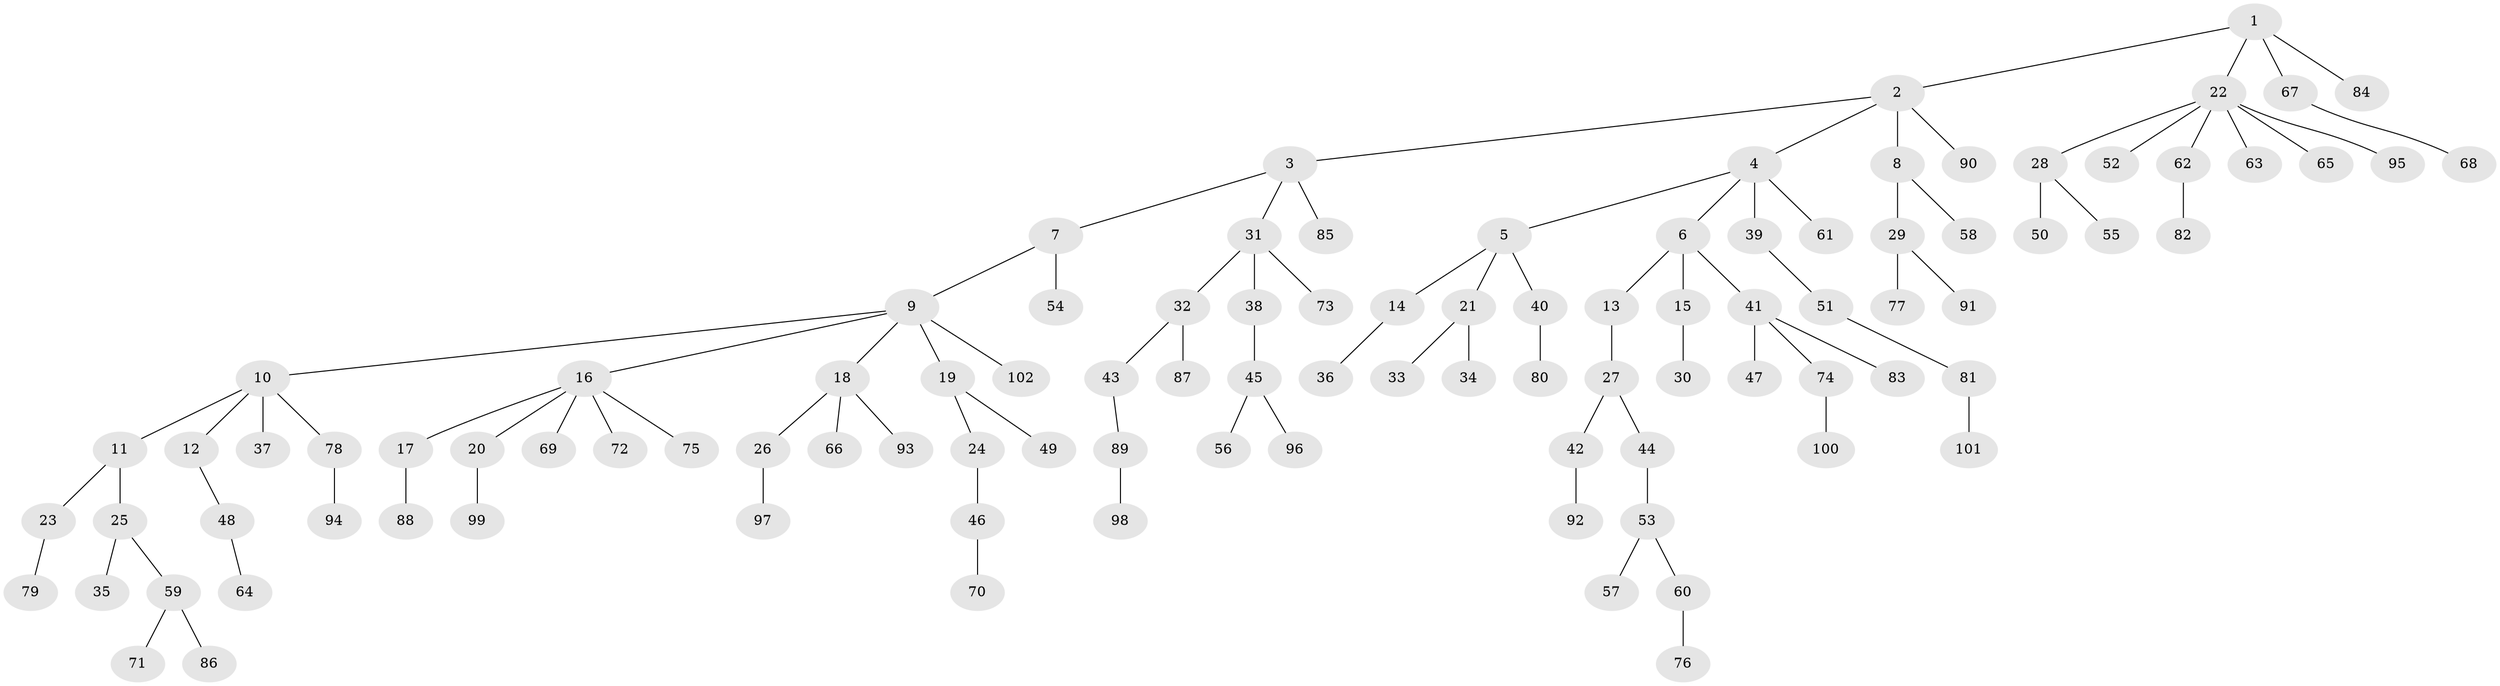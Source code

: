 // coarse degree distribution, {4: 0.06557377049180328, 8: 0.01639344262295082, 3: 0.18032786885245902, 9: 0.01639344262295082, 1: 0.5573770491803278, 2: 0.16393442622950818}
// Generated by graph-tools (version 1.1) at 2025/19/03/04/25 18:19:26]
// undirected, 102 vertices, 101 edges
graph export_dot {
graph [start="1"]
  node [color=gray90,style=filled];
  1;
  2;
  3;
  4;
  5;
  6;
  7;
  8;
  9;
  10;
  11;
  12;
  13;
  14;
  15;
  16;
  17;
  18;
  19;
  20;
  21;
  22;
  23;
  24;
  25;
  26;
  27;
  28;
  29;
  30;
  31;
  32;
  33;
  34;
  35;
  36;
  37;
  38;
  39;
  40;
  41;
  42;
  43;
  44;
  45;
  46;
  47;
  48;
  49;
  50;
  51;
  52;
  53;
  54;
  55;
  56;
  57;
  58;
  59;
  60;
  61;
  62;
  63;
  64;
  65;
  66;
  67;
  68;
  69;
  70;
  71;
  72;
  73;
  74;
  75;
  76;
  77;
  78;
  79;
  80;
  81;
  82;
  83;
  84;
  85;
  86;
  87;
  88;
  89;
  90;
  91;
  92;
  93;
  94;
  95;
  96;
  97;
  98;
  99;
  100;
  101;
  102;
  1 -- 2;
  1 -- 22;
  1 -- 67;
  1 -- 84;
  2 -- 3;
  2 -- 4;
  2 -- 8;
  2 -- 90;
  3 -- 7;
  3 -- 31;
  3 -- 85;
  4 -- 5;
  4 -- 6;
  4 -- 39;
  4 -- 61;
  5 -- 14;
  5 -- 21;
  5 -- 40;
  6 -- 13;
  6 -- 15;
  6 -- 41;
  7 -- 9;
  7 -- 54;
  8 -- 29;
  8 -- 58;
  9 -- 10;
  9 -- 16;
  9 -- 18;
  9 -- 19;
  9 -- 102;
  10 -- 11;
  10 -- 12;
  10 -- 37;
  10 -- 78;
  11 -- 23;
  11 -- 25;
  12 -- 48;
  13 -- 27;
  14 -- 36;
  15 -- 30;
  16 -- 17;
  16 -- 20;
  16 -- 69;
  16 -- 72;
  16 -- 75;
  17 -- 88;
  18 -- 26;
  18 -- 66;
  18 -- 93;
  19 -- 24;
  19 -- 49;
  20 -- 99;
  21 -- 33;
  21 -- 34;
  22 -- 28;
  22 -- 52;
  22 -- 62;
  22 -- 63;
  22 -- 65;
  22 -- 95;
  23 -- 79;
  24 -- 46;
  25 -- 35;
  25 -- 59;
  26 -- 97;
  27 -- 42;
  27 -- 44;
  28 -- 50;
  28 -- 55;
  29 -- 77;
  29 -- 91;
  31 -- 32;
  31 -- 38;
  31 -- 73;
  32 -- 43;
  32 -- 87;
  38 -- 45;
  39 -- 51;
  40 -- 80;
  41 -- 47;
  41 -- 74;
  41 -- 83;
  42 -- 92;
  43 -- 89;
  44 -- 53;
  45 -- 56;
  45 -- 96;
  46 -- 70;
  48 -- 64;
  51 -- 81;
  53 -- 57;
  53 -- 60;
  59 -- 71;
  59 -- 86;
  60 -- 76;
  62 -- 82;
  67 -- 68;
  74 -- 100;
  78 -- 94;
  81 -- 101;
  89 -- 98;
}
